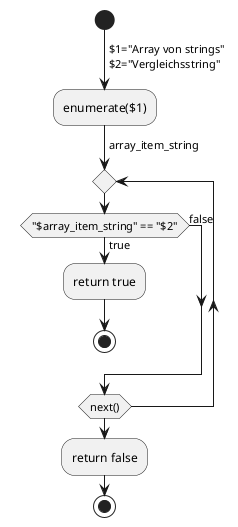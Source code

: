 @startuml string_array_contains
start
->$1="Array von strings"
$2="Vergleichsstring";
:enumerate($1);
->array_item_string;
repeat  
  if ("$array_item_string" == "$2") then (true)
    :return true;
    stop
  else (false)
  endif
repeat while(next())
:return false;
stop
@enduml